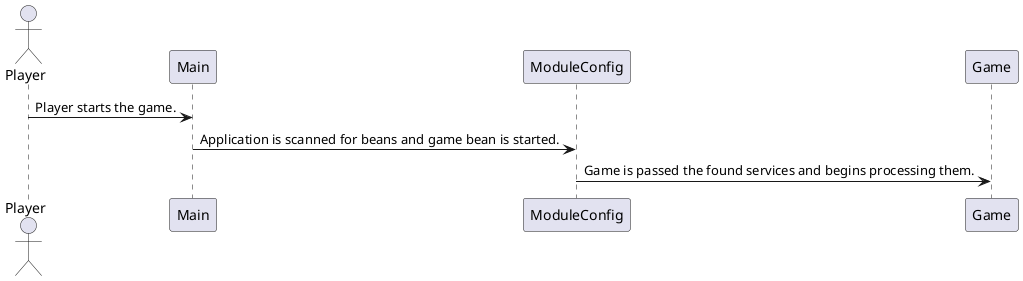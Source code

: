@startuml
actor Player as player
participant Main as main
participant ModuleConfig as mconfig
participant Game as game

player -> main: Player starts the game.
main -> mconfig: Application is scanned for beans and game bean is started.
mconfig -> game: Game is passed the found services and begins processing them.

@enduml